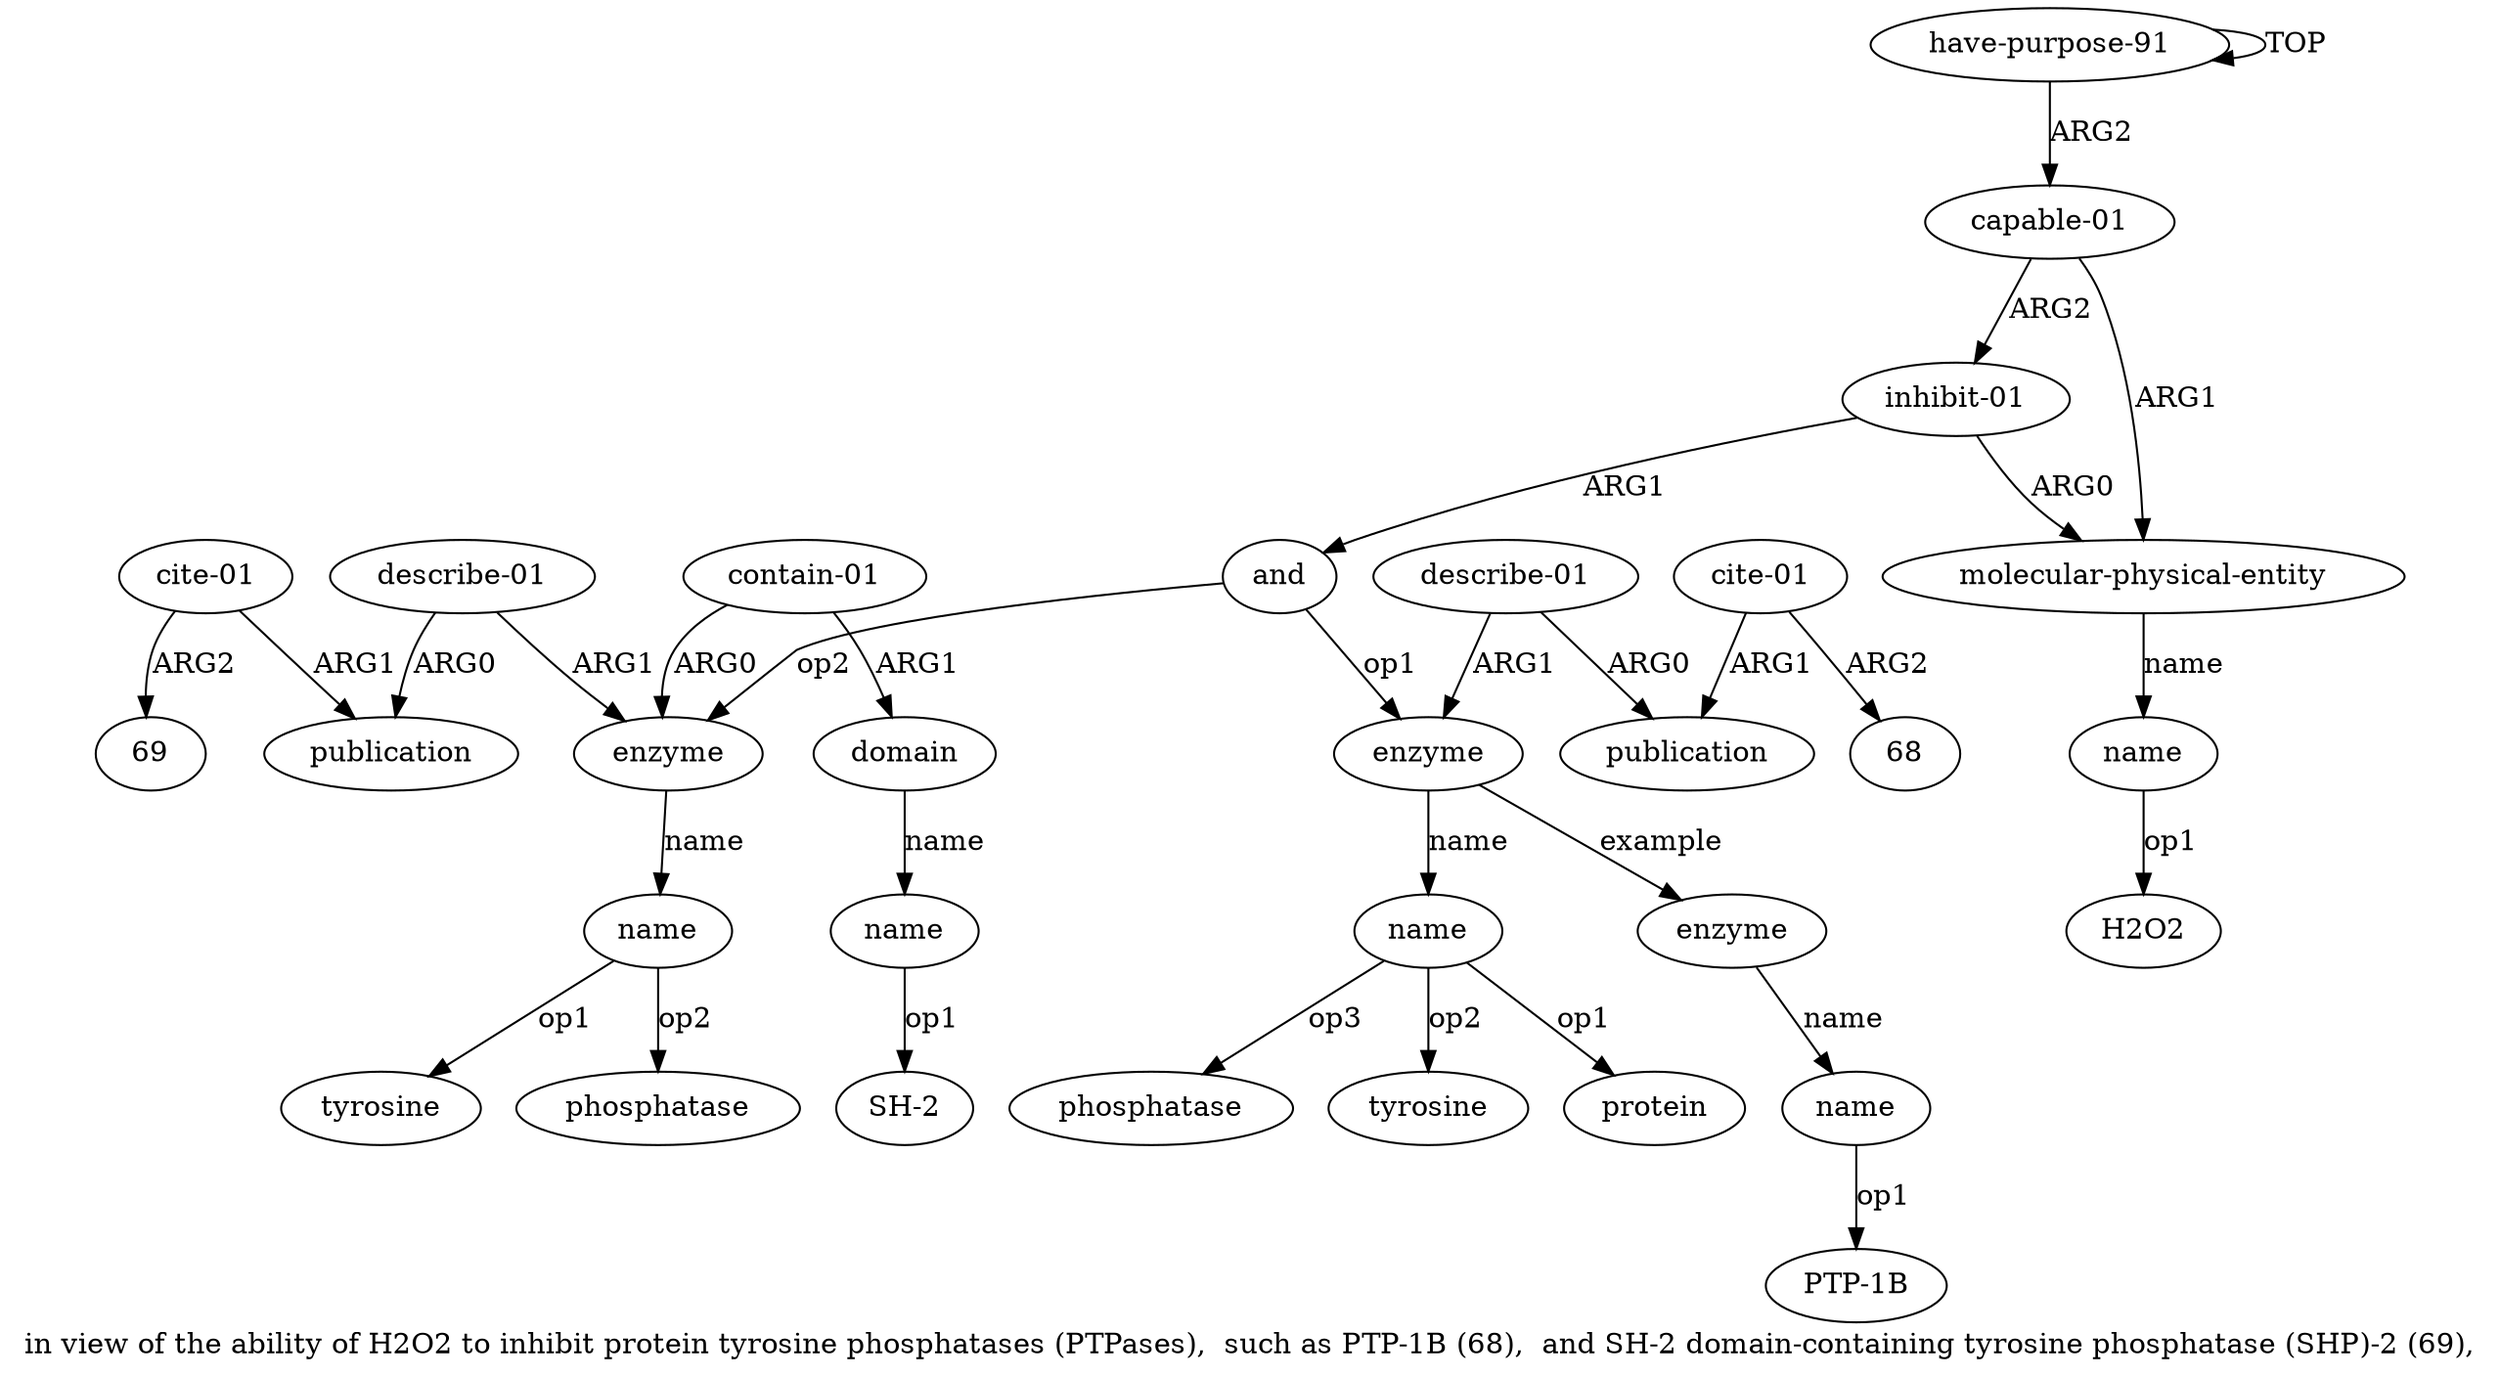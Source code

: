 digraph  {
	graph [label="in view of the ability of H2O2 to inhibit protein tyrosine phosphatases (PTPases),  such as PTP-1B (68),  and SH-2 domain-containing \
tyrosine phosphatase (SHP)-2 (69),"];
	node [label="\N"];
	a20	 [color=black,
		gold_ind=20,
		gold_label="cite-01",
		label="cite-01",
		test_ind=20,
		test_label="cite-01"];
	"a20 69"	 [color=black,
		gold_ind=-1,
		gold_label=69,
		label=69,
		test_ind=-1,
		test_label=69];
	a20 -> "a20 69" [key=0,
	color=black,
	gold_label=ARG2,
	label=ARG2,
	test_label=ARG2];
a19 [color=black,
	gold_ind=19,
	gold_label=publication,
	label=publication,
	test_ind=19,
	test_label=publication];
a20 -> a19 [key=0,
color=black,
gold_label=ARG1,
label=ARG1,
test_label=ARG1];
"a7 phosphatase" [color=black,
gold_ind=-1,
gold_label=phosphatase,
label=phosphatase,
test_ind=-1,
test_label=phosphatase];
"a7 tyrosine" [color=black,
gold_ind=-1,
gold_label=tyrosine,
label=tyrosine,
test_ind=-1,
test_label=tyrosine];
"a9 PTP-1B" [color=black,
gold_ind=-1,
gold_label="PTP-1B",
label="PTP-1B",
test_ind=-1,
test_label="PTP-1B"];
a15 [color=black,
gold_ind=15,
gold_label="contain-01",
label="contain-01",
test_ind=15,
test_label="contain-01"];
a16 [color=black,
gold_ind=16,
gold_label=domain,
label=domain,
test_ind=16,
test_label=domain];
a15 -> a16 [key=0,
color=black,
gold_label=ARG1,
label=ARG1,
test_label=ARG1];
a13 [color=black,
gold_ind=13,
gold_label=enzyme,
label=enzyme,
test_ind=13,
test_label=enzyme];
a15 -> a13 [key=0,
color=black,
gold_label=ARG0,
label=ARG0,
test_label=ARG0];
a14 [color=black,
gold_ind=14,
gold_label=name,
label=name,
test_ind=14,
test_label=name];
"a14 tyrosine" [color=black,
gold_ind=-1,
gold_label=tyrosine,
label=tyrosine,
test_ind=-1,
test_label=tyrosine];
a14 -> "a14 tyrosine" [key=0,
color=black,
gold_label=op1,
label=op1,
test_label=op1];
"a14 phosphatase" [color=black,
gold_ind=-1,
gold_label=phosphatase,
label=phosphatase,
test_ind=-1,
test_label=phosphatase];
a14 -> "a14 phosphatase" [key=0,
color=black,
gold_label=op2,
label=op2,
test_label=op2];
a17 [color=black,
gold_ind=17,
gold_label=name,
label=name,
test_ind=17,
test_label=name];
"a17 SH-2" [color=black,
gold_ind=-1,
gold_label="SH-2",
label="SH-2",
test_ind=-1,
test_label="SH-2"];
a17 -> "a17 SH-2" [key=0,
color=black,
gold_label=op1,
label=op1,
test_label=op1];
a16 -> a17 [key=0,
color=black,
gold_label=name,
label=name,
test_label=name];
a11 [color=black,
gold_ind=11,
gold_label=publication,
label=publication,
test_ind=11,
test_label=publication];
a10 [color=black,
gold_ind=10,
gold_label="describe-01",
label="describe-01",
test_ind=10,
test_label="describe-01"];
a10 -> a11 [key=0,
color=black,
gold_label=ARG0,
label=ARG0,
test_label=ARG0];
a6 [color=black,
gold_ind=6,
gold_label=enzyme,
label=enzyme,
test_ind=6,
test_label=enzyme];
a10 -> a6 [key=0,
color=black,
gold_label=ARG1,
label=ARG1,
test_label=ARG1];
a13 -> a14 [key=0,
color=black,
gold_label=name,
label=name,
test_label=name];
a12 [color=black,
gold_ind=12,
gold_label="cite-01",
label="cite-01",
test_ind=12,
test_label="cite-01"];
a12 -> a11 [key=0,
color=black,
gold_label=ARG1,
label=ARG1,
test_label=ARG1];
"a12 68" [color=black,
gold_ind=-1,
gold_label=68,
label=68,
test_ind=-1,
test_label=68];
a12 -> "a12 68" [key=0,
color=black,
gold_label=ARG2,
label=ARG2,
test_label=ARG2];
a18 [color=black,
gold_ind=18,
gold_label="describe-01",
label="describe-01",
test_ind=18,
test_label="describe-01"];
a18 -> a13 [key=0,
color=black,
gold_label=ARG1,
label=ARG1,
test_label=ARG1];
a18 -> a19 [key=0,
color=black,
gold_label=ARG0,
label=ARG0,
test_label=ARG0];
a1 [color=black,
gold_ind=1,
gold_label="capable-01",
label="capable-01",
test_ind=1,
test_label="capable-01"];
a2 [color=black,
gold_ind=2,
gold_label="molecular-physical-entity",
label="molecular-physical-entity",
test_ind=2,
test_label="molecular-physical-entity"];
a1 -> a2 [key=0,
color=black,
gold_label=ARG1,
label=ARG1,
test_label=ARG1];
a4 [color=black,
gold_ind=4,
gold_label="inhibit-01",
label="inhibit-01",
test_ind=4,
test_label="inhibit-01"];
a1 -> a4 [key=0,
color=black,
gold_label=ARG2,
label=ARG2,
test_label=ARG2];
a0 [color=black,
gold_ind=0,
gold_label="have-purpose-91",
label="have-purpose-91",
test_ind=0,
test_label="have-purpose-91"];
a0 -> a1 [key=0,
color=black,
gold_label=ARG2,
label=ARG2,
test_label=ARG2];
a0 -> a0 [key=0,
color=black,
gold_label=TOP,
label=TOP,
test_label=TOP];
a3 [color=black,
gold_ind=3,
gold_label=name,
label=name,
test_ind=3,
test_label=name];
"a3 H2O2" [color=black,
gold_ind=-1,
gold_label=H2O2,
label=H2O2,
test_ind=-1,
test_label=H2O2];
a3 -> "a3 H2O2" [key=0,
color=black,
gold_label=op1,
label=op1,
test_label=op1];
a2 -> a3 [key=0,
color=black,
gold_label=name,
label=name,
test_label=name];
a5 [color=black,
gold_ind=5,
gold_label=and,
label=and,
test_ind=5,
test_label=and];
a5 -> a13 [key=0,
color=black,
gold_label=op2,
label=op2,
test_label=op2];
a5 -> a6 [key=0,
color=black,
gold_label=op1,
label=op1,
test_label=op1];
a4 -> a2 [key=0,
color=black,
gold_label=ARG0,
label=ARG0,
test_label=ARG0];
a4 -> a5 [key=0,
color=black,
gold_label=ARG1,
label=ARG1,
test_label=ARG1];
a7 [color=black,
gold_ind=7,
gold_label=name,
label=name,
test_ind=7,
test_label=name];
a7 -> "a7 phosphatase" [key=0,
color=black,
gold_label=op3,
label=op3,
test_label=op3];
a7 -> "a7 tyrosine" [key=0,
color=black,
gold_label=op2,
label=op2,
test_label=op2];
"a7 protein" [color=black,
gold_ind=-1,
gold_label=protein,
label=protein,
test_ind=-1,
test_label=protein];
a7 -> "a7 protein" [key=0,
color=black,
gold_label=op1,
label=op1,
test_label=op1];
a6 -> a7 [key=0,
color=black,
gold_label=name,
label=name,
test_label=name];
a8 [color=black,
gold_ind=8,
gold_label=enzyme,
label=enzyme,
test_ind=8,
test_label=enzyme];
a6 -> a8 [key=0,
color=black,
gold_label=example,
label=example,
test_label=example];
a9 [color=black,
gold_ind=9,
gold_label=name,
label=name,
test_ind=9,
test_label=name];
a9 -> "a9 PTP-1B" [key=0,
color=black,
gold_label=op1,
label=op1,
test_label=op1];
a8 -> a9 [key=0,
color=black,
gold_label=name,
label=name,
test_label=name];
}
